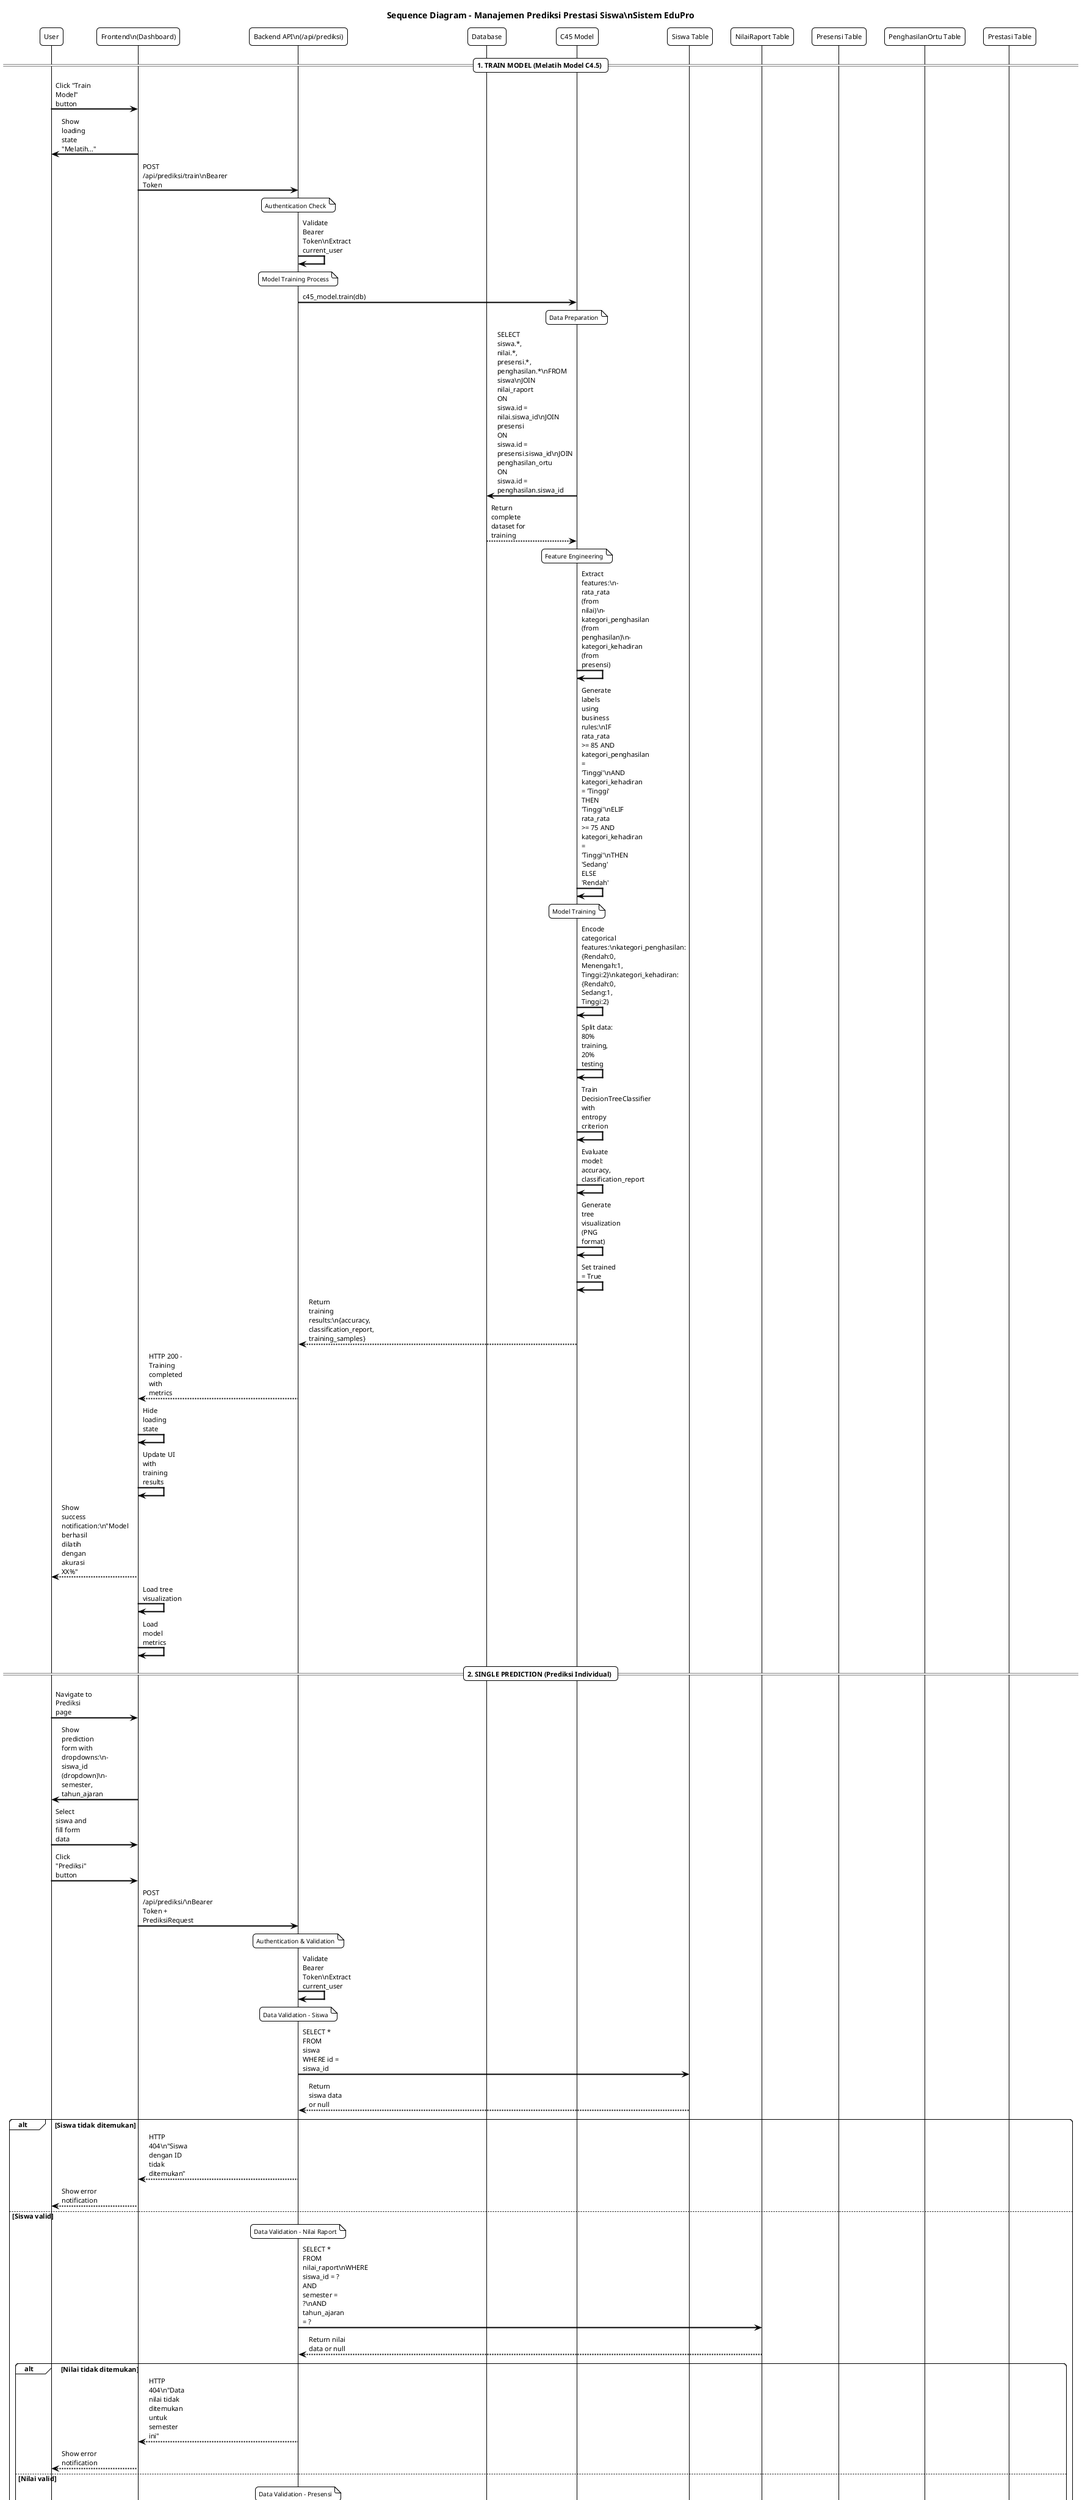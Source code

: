 @startuml Sequence_Diagram_Manajemen_Prediksi
!theme plain
skinparam backgroundColor #FFFFFF
skinparam sequenceArrowThickness 2
skinparam roundcorner 10
skinparam maxmessagesize 60

' Font configuration to avoid Times font warnings
skinparam defaultFontName "Arial"
skinparam defaultFontSize 11
skinparam titleFontName "Arial"
skinparam titleFontSize 14
skinparam titleFontStyle bold

' Sequence diagram specific font settings
skinparam sequenceParticipantFontName "Arial"
skinparam sequenceParticipantFontSize 11
skinparam sequenceActorFontName "Arial"
skinparam sequenceActorFontSize 11
skinparam sequenceBoxFontName "Arial"
skinparam sequenceBoxFontSize 10
skinparam sequenceMessageFontName "Arial"
skinparam sequenceMessageFontSize 10
skinparam noteFontName "Arial"
skinparam noteFontSize 10

title Sequence Diagram - Manajemen Prediksi Prestasi Siswa\\nSistem EduPro

participant "User" as U
participant "Frontend\\n(Dashboard)" as F
participant "Backend API\\n(/api/prediksi)" as A
participant "Database" as D
participant "C45 Model" as M
participant "Siswa Table" as S
participant "NilaiRaport Table" as N
participant "Presensi Table" as P
participant "PenghasilanOrtu Table" as PO
participant "Prestasi Table" as PR

== 1. TRAIN MODEL (Melatih Model C4.5) ==

U -> F: Click "Train Model" button
F -> U: Show loading state "Melatih..."

F -> A: POST /api/prediksi/train\\nBearer Token

note over A: Authentication Check
A -> A: Validate Bearer Token\\nExtract current_user

note over A: Model Training Process
A -> M: c45_model.train(db)

note over M: Data Preparation
M -> D: SELECT siswa.*, nilai.*, presensi.*, penghasilan.*\\nFROM siswa\\nJOIN nilai_raport ON siswa.id = nilai.siswa_id\\nJOIN presensi ON siswa.id = presensi.siswa_id\\nJOIN penghasilan_ortu ON siswa.id = penghasilan.siswa_id
D --> M: Return complete dataset for training

note over M: Feature Engineering
M -> M: Extract features:\\n- rata_rata (from nilai)\\n- kategori_penghasilan (from penghasilan)\\n- kategori_kehadiran (from presensi)
M -> M: Generate labels using business rules:\\nIF rata_rata >= 85 AND kategori_penghasilan = 'Tinggi'\\nAND kategori_kehadiran = 'Tinggi' THEN 'Tinggi'\\nELIF rata_rata >= 75 AND kategori_kehadiran = 'Tinggi'\\nTHEN 'Sedang' ELSE 'Rendah'

note over M: Model Training
M -> M: Encode categorical features:\\nkategori_penghasilan: {Rendah:0, Menengah:1, Tinggi:2}\\nkategori_kehadiran: {Rendah:0, Sedang:1, Tinggi:2}
M -> M: Split data: 80% training, 20% testing
M -> M: Train DecisionTreeClassifier with entropy criterion
M -> M: Evaluate model: accuracy, classification_report
M -> M: Generate tree visualization (PNG format)
M -> M: Set trained = True

M --> A: Return training results:\\n{accuracy, classification_report, training_samples}

A --> F: HTTP 200 - Training completed with metrics
F -> F: Hide loading state
F -> F: Update UI with training results
F --> U: Show success notification:\\n"Model berhasil dilatih dengan akurasi XX%"
F -> F: Load tree visualization
F -> F: Load model metrics

== 2. SINGLE PREDICTION (Prediksi Individual) ==

U -> F: Navigate to Prediksi page
F -> U: Show prediction form with dropdowns:\\n- siswa_id (dropdown)\\n- semester, tahun_ajaran

U -> F: Select siswa and fill form data
U -> F: Click "Prediksi" button

F -> A: POST /api/prediksi/\\nBearer Token + PrediksiRequest

note over A: Authentication & Validation
A -> A: Validate Bearer Token\\nExtract current_user

note over A: Data Validation - Siswa
A -> S: SELECT * FROM siswa WHERE id = siswa_id
S --> A: Return siswa data or null

alt Siswa tidak ditemukan
    A --> F: HTTP 404\\n"Siswa dengan ID tidak ditemukan"
    F --> U: Show error notification
else Siswa valid
    note over A: Data Validation - Nilai Raport
    A -> N: SELECT * FROM nilai_raport\\nWHERE siswa_id = ? AND semester = ?\\nAND tahun_ajaran = ?
    N --> A: Return nilai data or null
    
    alt Nilai tidak ditemukan
        A --> F: HTTP 404\\n"Data nilai tidak ditemukan untuk semester ini"
        F --> U: Show error notification
    else Nilai valid
        note over A: Data Validation - Presensi
        A -> P: SELECT * FROM presensi\\nWHERE siswa_id = ? AND semester = ?\\nAND tahun_ajaran = ?
        P --> A: Return presensi data or null
        
        alt Presensi tidak ditemukan
            A --> F: HTTP 404\\n"Data presensi tidak ditemukan untuk semester ini"
            F --> U: Show error notification
        else Presensi valid
            note over A: Data Validation - Penghasilan Ortu
            A -> PO: SELECT * FROM penghasilan_ortu\\nWHERE siswa_id = ?
            PO --> A: Return penghasilan data or null
            
            alt Penghasilan tidak ditemukan
                A --> F: HTTP 404\\n"Data penghasilan orang tua tidak ditemukan"
                F --> U: Show error notification
            else Data lengkap
                note over A: Model Check & Auto-Train
                alt Model belum dilatih
                    A -> M: Check c45_model.trained
                    M --> A: Return False
                    A -> M: c45_model.train(db)
                    M --> A: Auto-training completed
                end
                
                note over A: Prediction Process
                A -> A: Prepare prediction_data:\\n{rata_rata: nilai.rata_rata,\\nkategori_penghasilan: penghasilan.kategori_penghasilan,\\nkategori_kehadiran: presensi.kategori_kehadiran}
                
                A -> M: c45_model.predict(prediction_data)
                
                note over M: Model Prediction
                M -> M: Validate input features
                M -> M: Convert categorical to numeric:\\nkategori_penghasilan: {Rendah:0, Menengah:1, Tinggi:2}\\nkategori_kehadiran: {Rendah:0, Sedang:1, Tinggi:2}
                M -> M: Create DataFrame with features
                M -> M: model.predict(X_pred) -> prediction
                M -> M: model.predict_proba(X_pred) -> confidence
                M -> M: Get feature_importances from model
                
                M --> A: Return prediction result:\\n{prediksi, confidence, feature_importances}
                
                note over A: Save Prediction Result
                A -> PR: Check existing prediction:\\nSELECT * FROM prestasi\\nWHERE siswa_id = ? AND semester = ?\\nAND tahun_ajaran = ?
                PR --> A: Return existing record or null
                
                alt Prediction exists
                    A -> PR: UPDATE prestasi SET\\nprediksi_prestasi = ?, confidence = ?,\\nupdated_at = CURRENT_TIMESTAMP\\nWHERE id = ?
                else New prediction
                    A -> PR: INSERT INTO prestasi\\n(siswa_id, semester, tahun_ajaran,\\nprediksi_prestasi, confidence)
                end
                
                note over A: Prepare Response
                A -> A: Build comprehensive response:\\n{siswa_id, nama_siswa, prediksi_prestasi,\\nconfidence, detail_faktor}
                
                A --> F: HTTP 200 - Prediction result with details
                F -> F: Display prediction results:\\n- Prediksi Prestasi\\n- Confidence Level\\n- Detail Faktor (nilai, kehadiran, penghasilan)\\n- Feature Importances
                F --> U: Show prediction results with visual indicators
            end
        end
    end
end

== 3. BATCH PREDICTION (Prediksi Massal) ==

U -> F: Click "Prediksi Massal" tab
F -> U: Show batch prediction form:\\n- semester (dropdown)\\n- tahun_ajaran (dropdown)

U -> F: Select semester and tahun_ajaran
U -> F: Click "Prediksi Semua Siswa" button

F -> A: POST /api/prediksi/batch\\nBearer Token + {semester, tahun_ajaran}

note over A: Authentication & Validation
A -> A: Validate Bearer Token\\nExtract current_user
A -> A: Validate semester and tahun_ajaran not empty

note over A: Model Check & Auto-Train
alt Model belum dilatih
    A -> M: Check c45_model.trained
    M --> A: Return False
    A -> M: c45_model.train(db)
    M --> A: Auto-training completed
end

note over A: Get Students with Complete Data
A -> D: Complex JOIN query:\\nSELECT DISTINCT siswa.*\\nFROM siswa\\nJOIN nilai_raport ON siswa.id = nilai_raport.siswa_id\\nJOIN presensi ON siswa.id = presensi.siswa_id\\nJOIN penghasilan_ortu ON siswa.id = penghasilan_ortu.siswa_id\\nWHERE nilai_raport.semester = ? AND nilai_raport.tahun_ajaran = ?\\nAND presensi.semester = ? AND presensi.tahun_ajaran = ?

D --> A: Return list of students with complete data

alt No students found
    A --> F: HTTP 404\\n"Tidak ada siswa dengan data lengkap"
    F --> U: Show error notification
else Students found
    note over A: Batch Prediction Loop
    A -> A: Initialize results array, counters
    
    loop For each student
        A -> N: Get nilai for student
        A -> P: Get presensi for student
        A -> PO: Get penghasilan for student
        
        alt Data complete for student
            A -> M: c45_model.predict(student_data)
            M --> A: Return prediction result
            
            A -> PR: Save/Update prediction in database
            A -> A: Add to results array, increment success_count
        else Data incomplete
            A -> A: Add to errors array, increment error_count
        end
    end
    
    note over A: Batch Results Summary
    A --> F: HTTP 200 - Batch prediction results:\\n{results, success_count, error_count, errors}
    
    F -> F: Display batch results:\\n- Total predictions: success_count\\n- Errors: error_count\\n- Results table with all predictions
    F --> U: Show batch prediction summary with detailed results
end

== 4. PREDICTION HISTORY (Riwayat Prediksi) ==

U -> F: Click "Riwayat Prediksi" menu
F -> A: GET /api/prediksi/history?skip=0&limit=10\\nBearer Token

note over A: Authentication & Data Retrieval
A -> A: Validate Bearer Token\\nExtract current_user

A -> D: SELECT prestasi.*, siswa.nama as nama_siswa\\nFROM prestasi\\nJOIN siswa ON prestasi.siswa_id = siswa.id\\nORDER BY prestasi.created_at DESC\\nLIMIT 10 OFFSET 0

D --> A: Return prediction history with siswa names

A --> F: HTTP 200 - Array of prediction history
F -> F: Populate history table:\\n- Nama Siswa\\n- Semester, Tahun Ajaran\\n- Prediksi Prestasi\\n- Confidence\\n- Tanggal Prediksi\\n- Actions (Delete)

F --> U: Display prediction history table with pagination

note over U,PR: 4a. DELETE PREDICTION HISTORY
U -> F: Click "Delete" button on history row
F -> U: Show confirmation modal:\\n"Yakin hapus riwayat prediksi ini?"

U -> F: Confirm deletion
F -> A: DELETE /api/prediksi/history/{prestasi_id}\\nBearer Token

A -> A: Validate Bearer Token
A -> PR: SELECT * FROM prestasi WHERE id = prestasi_id
PR --> A: Return prestasi record or null

alt Prestasi not found
    A --> F: HTTP 404\\n"Riwayat prediksi tidak ditemukan"
    F --> U: Show error notification
else Prestasi found
    A -> PR: DELETE FROM prestasi WHERE id = prestasi_id
    A --> F: HTTP 204 - No Content
    F -> F: Remove row from table
    F --> U: Show success notification\\n"Riwayat prediksi berhasil dihapus"
end

== 5. EXPORT PREDICTION HISTORY (Export Excel) ==

U -> F: Click "Export Excel" button in history page
F -> A: GET /api/prediksi/history/export/excel\\nBearer Token

note over A: Authentication & Data Collection
A -> A: Validate Bearer Token\\nExtract current_user

A -> D: SELECT prestasi.*, siswa.nama as nama_siswa,\\nsis wa.nis, siswa.kelas\\nFROM prestasi\\nJOIN siswa ON prestasi.siswa_id = siswa.id\\nORDER BY prestasi.created_at DESC

D --> A: Return complete prediction history

note over A: Excel Generation
A -> A: Create pandas DataFrame with columns:\\n- NIS, Nama Siswa, Kelas\\n- Semester, Tahun Ajaran\\n- Prediksi Prestasi, Confidence\\n- Tanggal Prediksi
A -> A: Generate Excel file in memory (BytesIO)
A -> A: Set proper headers:\\nContent-Type: application/vnd.openxmlformats\\nContent-Disposition: attachment; filename="Riwayat_Prediksi.xlsx"

A --> F: StreamingResponse with Excel file
F -> F: Trigger browser download
F --> U: Download Excel file "Riwayat_Prediksi.xlsx"

== 6. MODEL VISUALIZATION & METRICS ==

U -> F: Click "Visualisasi Model" tab

note over U,PR: 6a. TREE VISUALIZATION
F -> A: GET /api/prediksi/visualization\\nBearer Token

alt Model not trained
    A --> F: HTTP 400\\n"Model belum dilatih"
    F --> U: Show error notification
else Model trained
    A -> M: c45_model.visualize()
    M -> M: Generate tree visualization as base64 PNG
    M --> A: Return base64 image string
    
    A --> F: HTTP 200 - {status: "success", image: base64_data}
    F -> F: Display tree visualization image
    F --> U: Show decision tree visualization
end

note over U,PR: 6b. MODEL METRICS
F -> A: GET /api/prediksi/model-metrics\\nBearer Token

alt Model not trained
    A --> F: HTTP 400\\n"Model belum dilatih"
    F --> U: Show error notification
else Model trained
    A -> M: c45_model.get_model_metrics()
    M --> A: Return model metrics:\\n{accuracy, precision, recall, f1_score}
    
    A --> F: HTTP 200 - Model metrics with last_trained
    F -> F: Display metrics dashboard:\\n- Accuracy gauge\\n- Precision, Recall, F1-Score cards\\n- Last trained timestamp
    F --> U: Show model performance metrics
end

note over U,PR: 6c. CONFUSION MATRIX
F -> A: GET /api/prediksi/confusion-matrix\\nBearer Token

alt Model not trained
    A --> F: HTTP 400\\n"Model belum dilatih"
    F --> U: Show error notification
else Model trained
    A -> M: c45_model.get_confusion_matrix()
    M --> A: Return confusion matrix data:\\n[[10,2,1], [1,15,2], [0,1,12]]
    
    A --> F: HTTP 200 - Confusion matrix with labels
    F -> F: Generate confusion matrix heatmap
    F --> U: Show confusion matrix visualization
end

== 7. GENERATE DUMMY DATA (Testing Support) ==

U -> F: Click "Generate Data Dummy" button
F -> U: Show input form: "Jumlah data (10-1000)"

U -> F: Enter count (e.g., 100)
U -> F: Click "Generate" button

F -> A: POST /api/prediksi/generate-dummy-data\\nBearer Token + {count: 100}

note over A: Authentication & Validation
A -> A: Validate Bearer Token
A -> A: Validate count (min: 10, max: 1000)

note over A: Dummy Data Generation
A -> A: Generate random siswa data with realistic names
A -> A: Generate random nilai data (rata_rata: 60-95)
A -> A: Generate random presensi data with calculated categories
A -> A: Generate random penghasilan data with categories

A -> S: INSERT siswa dummy data
A -> N: INSERT nilai dummy data
A -> P: INSERT presensi dummy data
A -> PO: INSERT penghasilan dummy data

A --> F: HTTP 201 - Data generation completed:\\n{message, siswa_count, nilai_count, presensi_count, penghasilan_count}

F --> U: Show success notification:\\n"Berhasil generate 100 data dummy"

@enduml 